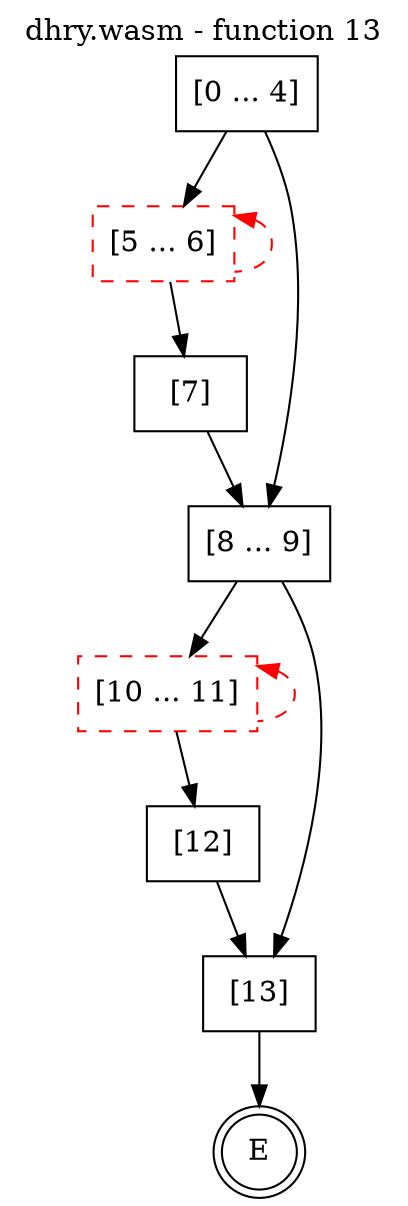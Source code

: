 digraph finite_state_machine {
    label = "dhry.wasm - function 13"
    labelloc =  t
    labelfontsize = 16
    labelfontcolor = black
    labelfontname = "Helvetica"
    node [shape = doublecircle]; E ;
    node [shape = box];
    node [shape=box, color=black, style=solid] 0[label="[0 ... 4]"]
    node [shape=box, color=red, style=dashed] 5[label="[5 ... 6]"]
    node [shape=box, color=black, style=solid] 7[label="[7]"]
    node [shape=box, color=black, style=solid] 8[label="[8 ... 9]"]
    node [shape=box, color=red, style=dashed] 10[label="[10 ... 11]"]
    node [shape=box, color=black, style=solid] 12[label="[12]"]
    node [shape=box, color=black, style=solid] 13[label="[13]"]
    0 -> 5;
    0 -> 8;
    5 -> 7;
    5 -> 5[style="dashed" color="red" dir=back];
    7 -> 8;
    8 -> 10;
    8 -> 13;
    10 -> 12;
    10 -> 10[style="dashed" color="red" dir=back];
    12 -> 13;
    13 -> E;
}
